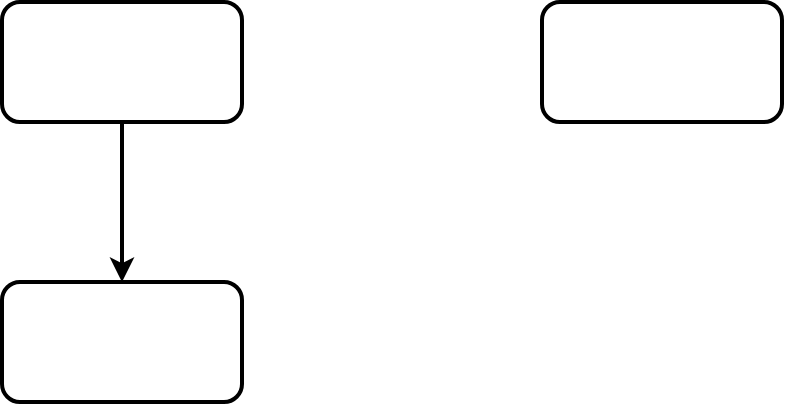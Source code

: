 <mxfile version="14.9.6" type="github">
  <diagram id="QMpFOrDQVjm5szPIj6a2" name="第 1 页">
    <mxGraphModel dx="1408" dy="748" grid="1" gridSize="10" guides="1" tooltips="1" connect="1" arrows="1" fold="1" page="1" pageScale="1" pageWidth="1654" pageHeight="1169" math="0" shadow="0">
      <root>
        <mxCell id="0" />
        <mxCell id="1" parent="0" />
        <mxCell id="8PPCOPIWuEC3TE9RqHqF-4" style="edgeStyle=orthogonalEdgeStyle;rounded=0;orthogonalLoop=1;jettySize=auto;html=1;entryX=0.5;entryY=0;entryDx=0;entryDy=0;strokeWidth=2;" edge="1" parent="1" source="8PPCOPIWuEC3TE9RqHqF-1" target="8PPCOPIWuEC3TE9RqHqF-3">
          <mxGeometry relative="1" as="geometry" />
        </mxCell>
        <mxCell id="8PPCOPIWuEC3TE9RqHqF-1" value="" style="rounded=1;whiteSpace=wrap;html=1;strokeWidth=2;" vertex="1" parent="1">
          <mxGeometry x="370" y="220" width="120" height="60" as="geometry" />
        </mxCell>
        <mxCell id="8PPCOPIWuEC3TE9RqHqF-2" value="" style="rounded=1;whiteSpace=wrap;html=1;sketch=0;strokeWidth=2;" vertex="1" parent="1">
          <mxGeometry x="640" y="220" width="120" height="60" as="geometry" />
        </mxCell>
        <mxCell id="8PPCOPIWuEC3TE9RqHqF-3" value="" style="rounded=1;whiteSpace=wrap;html=1;strokeWidth=2;" vertex="1" parent="1">
          <mxGeometry x="370" y="360" width="120" height="60" as="geometry" />
        </mxCell>
      </root>
    </mxGraphModel>
  </diagram>
</mxfile>
